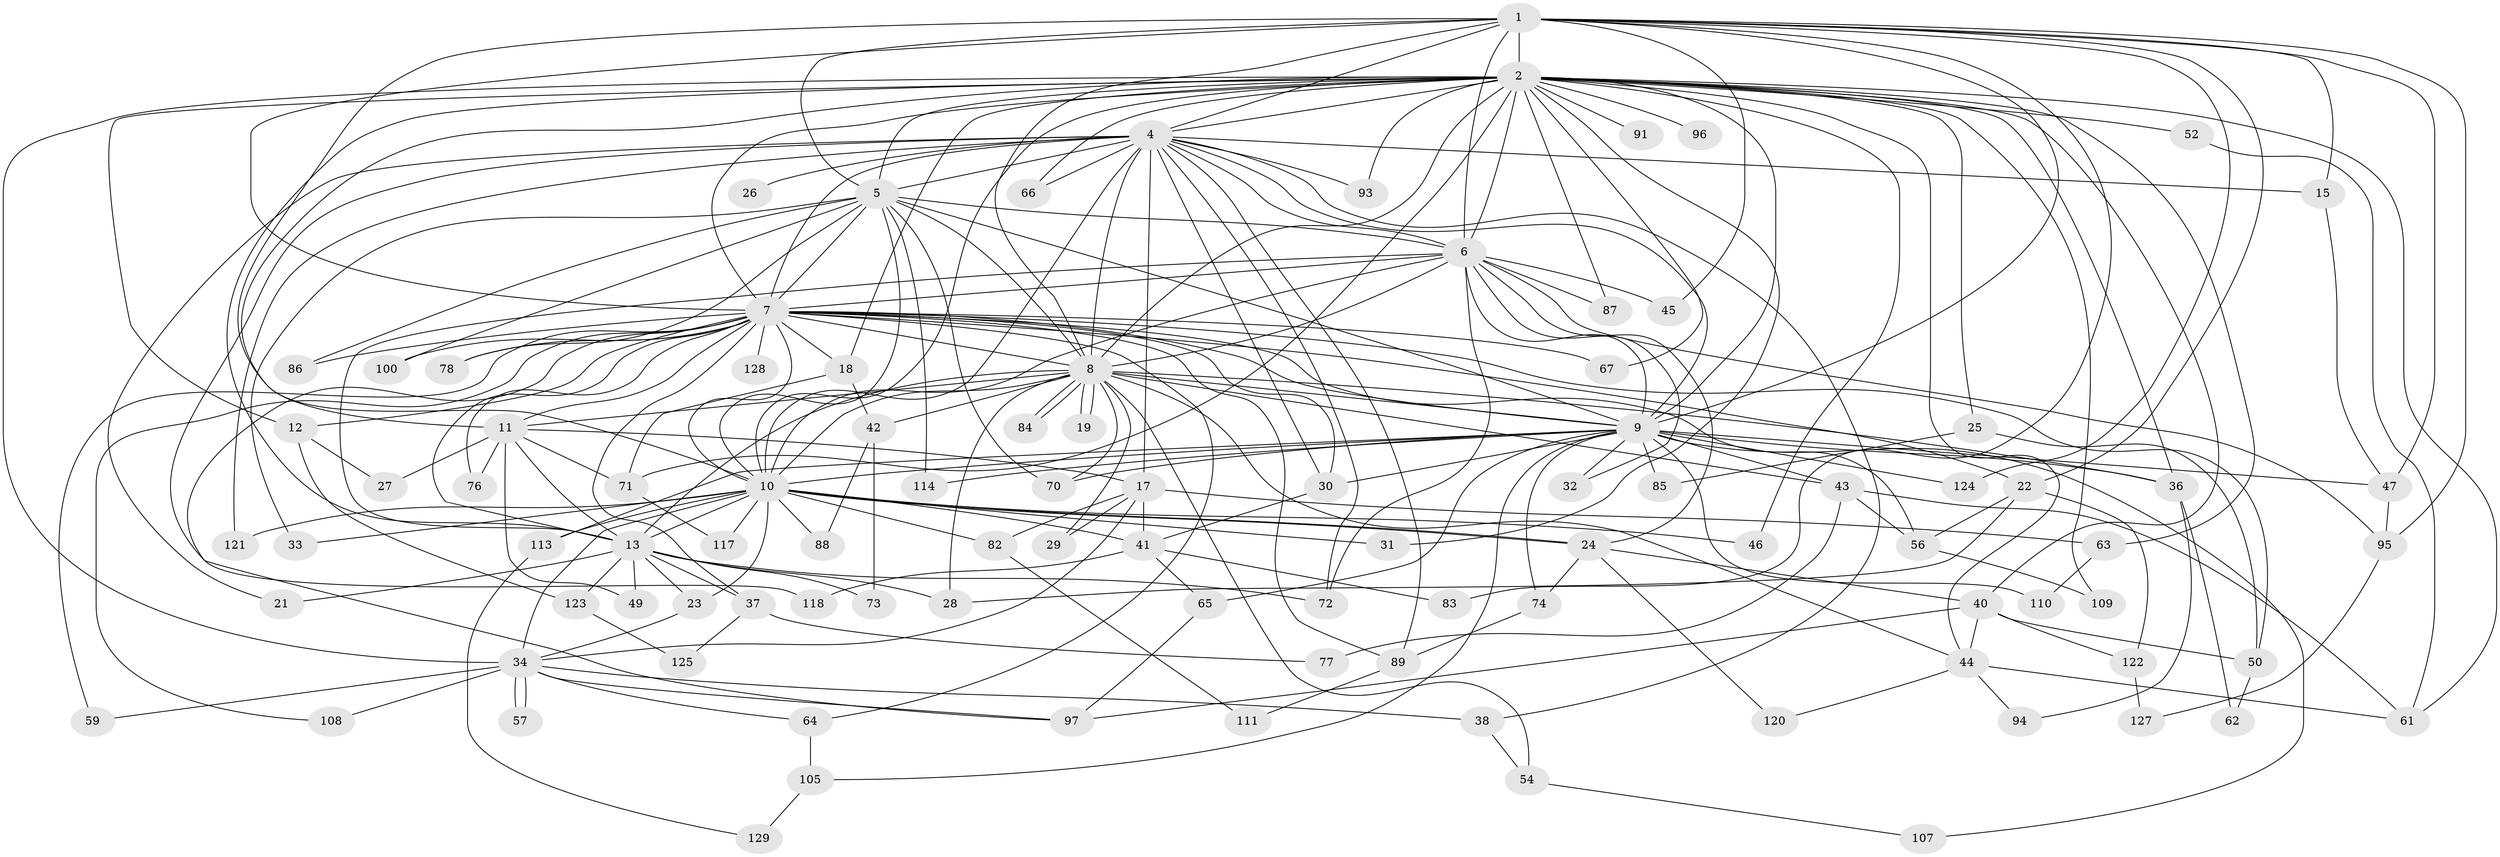 // original degree distribution, {17: 0.015503875968992248, 29: 0.007751937984496124, 20: 0.007751937984496124, 15: 0.007751937984496124, 14: 0.007751937984496124, 31: 0.007751937984496124, 23: 0.007751937984496124, 24: 0.015503875968992248, 6: 0.031007751937984496, 4: 0.06976744186046512, 13: 0.007751937984496124, 2: 0.4883720930232558, 7: 0.007751937984496124, 5: 0.06976744186046512, 3: 0.24031007751937986, 8: 0.007751937984496124}
// Generated by graph-tools (version 1.1) at 2025/11/02/27/25 16:11:04]
// undirected, 97 vertices, 231 edges
graph export_dot {
graph [start="1"]
  node [color=gray90,style=filled];
  1 [super="+112"];
  2 [super="+3"];
  4 [super="+20"];
  5;
  6 [super="+14"];
  7 [super="+68"];
  8 [super="+75"];
  9 [super="+103"];
  10 [super="+101"];
  11 [super="+35"];
  12;
  13 [super="+53"];
  15 [super="+16"];
  17 [super="+92"];
  18 [super="+79"];
  19;
  21;
  22 [super="+81"];
  23;
  24 [super="+69"];
  25;
  26;
  27;
  28 [super="+99"];
  29;
  30 [super="+39"];
  31;
  32;
  33;
  34 [super="+51"];
  36 [super="+60"];
  37;
  38;
  40 [super="+126"];
  41 [super="+106"];
  42;
  43;
  44 [super="+48"];
  45;
  46;
  47;
  49;
  50 [super="+55"];
  52 [super="+119"];
  54;
  56 [super="+58"];
  57;
  59;
  61 [super="+80"];
  62;
  63;
  64;
  65;
  66;
  67;
  70 [super="+90"];
  71 [super="+116"];
  72 [super="+115"];
  73;
  74;
  76;
  77;
  78;
  82;
  83;
  84;
  85;
  86;
  87;
  88;
  89 [super="+104"];
  91;
  93;
  94;
  95 [super="+102"];
  96;
  97 [super="+98"];
  100;
  105;
  107;
  108;
  109;
  110;
  111;
  113;
  114;
  117;
  118;
  120;
  121;
  122;
  123;
  124;
  125;
  127;
  128;
  129;
  1 -- 2 [weight=2];
  1 -- 4;
  1 -- 5;
  1 -- 6;
  1 -- 7 [weight=2];
  1 -- 8;
  1 -- 9;
  1 -- 10;
  1 -- 15;
  1 -- 22;
  1 -- 45;
  1 -- 83;
  1 -- 124;
  1 -- 47;
  1 -- 95;
  2 -- 4 [weight=2];
  2 -- 5 [weight=2];
  2 -- 6 [weight=2];
  2 -- 7 [weight=2];
  2 -- 8 [weight=2];
  2 -- 9 [weight=3];
  2 -- 10 [weight=2];
  2 -- 11;
  2 -- 12;
  2 -- 13;
  2 -- 18;
  2 -- 31;
  2 -- 34;
  2 -- 36;
  2 -- 40;
  2 -- 44;
  2 -- 52 [weight=2];
  2 -- 61;
  2 -- 63;
  2 -- 71 [weight=2];
  2 -- 87;
  2 -- 91 [weight=2];
  2 -- 93;
  2 -- 96 [weight=2];
  2 -- 109;
  2 -- 66;
  2 -- 67;
  2 -- 25;
  2 -- 46;
  4 -- 5;
  4 -- 6;
  4 -- 7;
  4 -- 8;
  4 -- 9;
  4 -- 10 [weight=2];
  4 -- 15 [weight=2];
  4 -- 17;
  4 -- 21;
  4 -- 26 [weight=2];
  4 -- 30;
  4 -- 38;
  4 -- 66;
  4 -- 93;
  4 -- 118;
  4 -- 121;
  4 -- 72;
  4 -- 89;
  5 -- 6;
  5 -- 7;
  5 -- 8;
  5 -- 9;
  5 -- 10;
  5 -- 33;
  5 -- 78;
  5 -- 86;
  5 -- 100;
  5 -- 114;
  5 -- 70;
  6 -- 7;
  6 -- 8;
  6 -- 9;
  6 -- 10;
  6 -- 45;
  6 -- 87;
  6 -- 95;
  6 -- 32;
  6 -- 13;
  6 -- 24;
  6 -- 72;
  7 -- 8;
  7 -- 9;
  7 -- 10;
  7 -- 12;
  7 -- 13;
  7 -- 18;
  7 -- 22;
  7 -- 30;
  7 -- 37;
  7 -- 50;
  7 -- 56 [weight=2];
  7 -- 59;
  7 -- 64;
  7 -- 67;
  7 -- 76;
  7 -- 78;
  7 -- 86;
  7 -- 89;
  7 -- 97;
  7 -- 100;
  7 -- 108;
  7 -- 128 [weight=2];
  7 -- 11;
  8 -- 9;
  8 -- 10;
  8 -- 11;
  8 -- 19;
  8 -- 19;
  8 -- 28;
  8 -- 29;
  8 -- 42;
  8 -- 43;
  8 -- 44;
  8 -- 54;
  8 -- 70;
  8 -- 84;
  8 -- 84;
  8 -- 36;
  8 -- 13;
  9 -- 10;
  9 -- 32;
  9 -- 36;
  9 -- 43;
  9 -- 47;
  9 -- 65;
  9 -- 70;
  9 -- 74;
  9 -- 85;
  9 -- 107;
  9 -- 110;
  9 -- 113;
  9 -- 114;
  9 -- 124;
  9 -- 105;
  9 -- 30;
  10 -- 23;
  10 -- 24;
  10 -- 24;
  10 -- 31;
  10 -- 33;
  10 -- 34;
  10 -- 46;
  10 -- 82;
  10 -- 88;
  10 -- 113;
  10 -- 117;
  10 -- 121;
  10 -- 13;
  10 -- 41;
  11 -- 17;
  11 -- 27;
  11 -- 76;
  11 -- 49;
  11 -- 71;
  11 -- 13;
  12 -- 27;
  12 -- 123;
  13 -- 21;
  13 -- 23;
  13 -- 37;
  13 -- 49;
  13 -- 73;
  13 -- 123;
  13 -- 72;
  13 -- 28;
  15 -- 47;
  17 -- 29;
  17 -- 41;
  17 -- 63;
  17 -- 82;
  17 -- 34;
  18 -- 42;
  18 -- 71;
  22 -- 28;
  22 -- 122;
  22 -- 56;
  23 -- 34;
  24 -- 40;
  24 -- 74;
  24 -- 120;
  25 -- 85;
  25 -- 50;
  30 -- 41;
  34 -- 38;
  34 -- 57;
  34 -- 57;
  34 -- 64;
  34 -- 59;
  34 -- 108;
  34 -- 97;
  36 -- 62;
  36 -- 94;
  37 -- 77;
  37 -- 125;
  38 -- 54;
  40 -- 50;
  40 -- 122;
  40 -- 44;
  40 -- 97;
  41 -- 65;
  41 -- 83;
  41 -- 118;
  42 -- 73;
  42 -- 88;
  43 -- 56;
  43 -- 61;
  43 -- 77;
  44 -- 94;
  44 -- 120;
  44 -- 61;
  47 -- 95;
  50 -- 62;
  52 -- 61;
  54 -- 107;
  56 -- 109;
  63 -- 110;
  64 -- 105;
  65 -- 97;
  71 -- 117;
  74 -- 89;
  82 -- 111;
  89 -- 111;
  95 -- 127;
  105 -- 129;
  113 -- 129;
  122 -- 127;
  123 -- 125;
}
